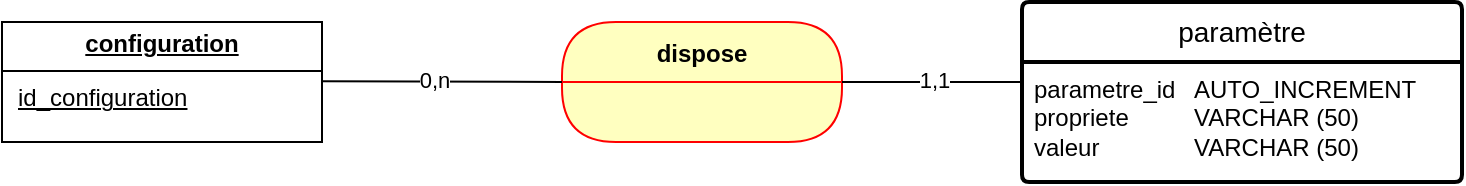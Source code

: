 <mxfile version="25.0.3">
  <diagram name="Page-1" id="c4acf3e9-155e-7222-9cf6-157b1a14988f">
    <mxGraphModel dx="1103" dy="568" grid="1" gridSize="10" guides="1" tooltips="1" connect="1" arrows="1" fold="1" page="1" pageScale="1" pageWidth="850" pageHeight="1100" background="none" math="0" shadow="0">
      <root>
        <mxCell id="0" />
        <mxCell id="1" parent="0" />
        <mxCell id="S9qlSI2epZU8yxF1kUp9-10" value="dispose" style="swimlane;fontStyle=1;align=center;verticalAlign=middle;childLayout=stackLayout;horizontal=1;startSize=30;horizontalStack=0;resizeParent=0;resizeLast=1;container=0;fontColor=#000000;collapsible=0;rounded=1;arcSize=30;strokeColor=#ff0000;fillColor=#ffffc0;swimlaneFillColor=#ffffc0;dropTarget=0;" vertex="1" parent="1">
          <mxGeometry x="330" y="70" width="140" height="60" as="geometry" />
        </mxCell>
        <mxCell id="S9qlSI2epZU8yxF1kUp9-13" value="&lt;p style=&quot;margin:0px;margin-top:4px;text-align:center;text-decoration:underline;&quot;&gt;&lt;b&gt;configuration&lt;/b&gt;&lt;/p&gt;&lt;hr size=&quot;1&quot; style=&quot;border-style:solid;&quot;&gt;&lt;p style=&quot;margin:0px;margin-left:8px;&quot;&gt;&lt;u&gt;id_configuration&lt;/u&gt;&lt;/p&gt;" style="verticalAlign=top;align=left;overflow=fill;html=1;whiteSpace=wrap;" vertex="1" parent="1">
          <mxGeometry x="50" y="70" width="160" height="60" as="geometry" />
        </mxCell>
        <mxCell id="S9qlSI2epZU8yxF1kUp9-18" value="paramètre" style="swimlane;childLayout=stackLayout;horizontal=1;startSize=30;horizontalStack=0;rounded=1;fontSize=14;fontStyle=0;strokeWidth=2;resizeParent=0;resizeLast=1;shadow=0;dashed=0;align=center;arcSize=4;whiteSpace=wrap;html=1;" vertex="1" parent="1">
          <mxGeometry x="560" y="60" width="220" height="90" as="geometry" />
        </mxCell>
        <mxCell id="S9qlSI2epZU8yxF1kUp9-19" value="parametre_id&lt;span style=&quot;white-space: pre;&quot;&gt;&#x9;&lt;/span&gt;AUTO_INCREMENT&lt;div&gt;propriete&lt;span style=&quot;white-space: pre;&quot;&gt;&#x9;&lt;/span&gt;&lt;span style=&quot;white-space: pre;&quot;&gt;&#x9;&lt;/span&gt;VARCHAR (50)&lt;/div&gt;&lt;div&gt;valeur&lt;span style=&quot;white-space: pre;&quot;&gt;&#x9;&lt;/span&gt;&lt;span style=&quot;white-space: pre;&quot;&gt;&#x9;&lt;/span&gt;VARCHAR (50)&lt;/div&gt;" style="align=left;strokeColor=none;fillColor=none;spacingLeft=4;fontSize=12;verticalAlign=top;resizable=0;rotatable=0;part=1;html=1;" vertex="1" parent="S9qlSI2epZU8yxF1kUp9-18">
          <mxGeometry y="30" width="220" height="60" as="geometry" />
        </mxCell>
        <mxCell id="S9qlSI2epZU8yxF1kUp9-20" value="" style="endArrow=none;html=1;rounded=0;" edge="1" parent="1">
          <mxGeometry relative="1" as="geometry">
            <mxPoint x="210" y="99.62" as="sourcePoint" />
            <mxPoint x="330" y="100" as="targetPoint" />
          </mxGeometry>
        </mxCell>
        <mxCell id="S9qlSI2epZU8yxF1kUp9-21" value="0,n" style="edgeLabel;html=1;align=center;verticalAlign=middle;resizable=0;points=[];" vertex="1" connectable="0" parent="S9qlSI2epZU8yxF1kUp9-20">
          <mxGeometry x="-0.076" y="1" relative="1" as="geometry">
            <mxPoint as="offset" />
          </mxGeometry>
        </mxCell>
        <mxCell id="S9qlSI2epZU8yxF1kUp9-22" value="" style="endArrow=none;html=1;rounded=0;" edge="1" parent="1">
          <mxGeometry relative="1" as="geometry">
            <mxPoint x="470" y="100" as="sourcePoint" />
            <mxPoint x="560" y="100" as="targetPoint" />
          </mxGeometry>
        </mxCell>
        <mxCell id="S9qlSI2epZU8yxF1kUp9-23" value="1,1" style="edgeLabel;html=1;align=center;verticalAlign=middle;resizable=0;points=[];" vertex="1" connectable="0" parent="S9qlSI2epZU8yxF1kUp9-22">
          <mxGeometry x="0.01" y="1" relative="1" as="geometry">
            <mxPoint as="offset" />
          </mxGeometry>
        </mxCell>
      </root>
    </mxGraphModel>
  </diagram>
</mxfile>
